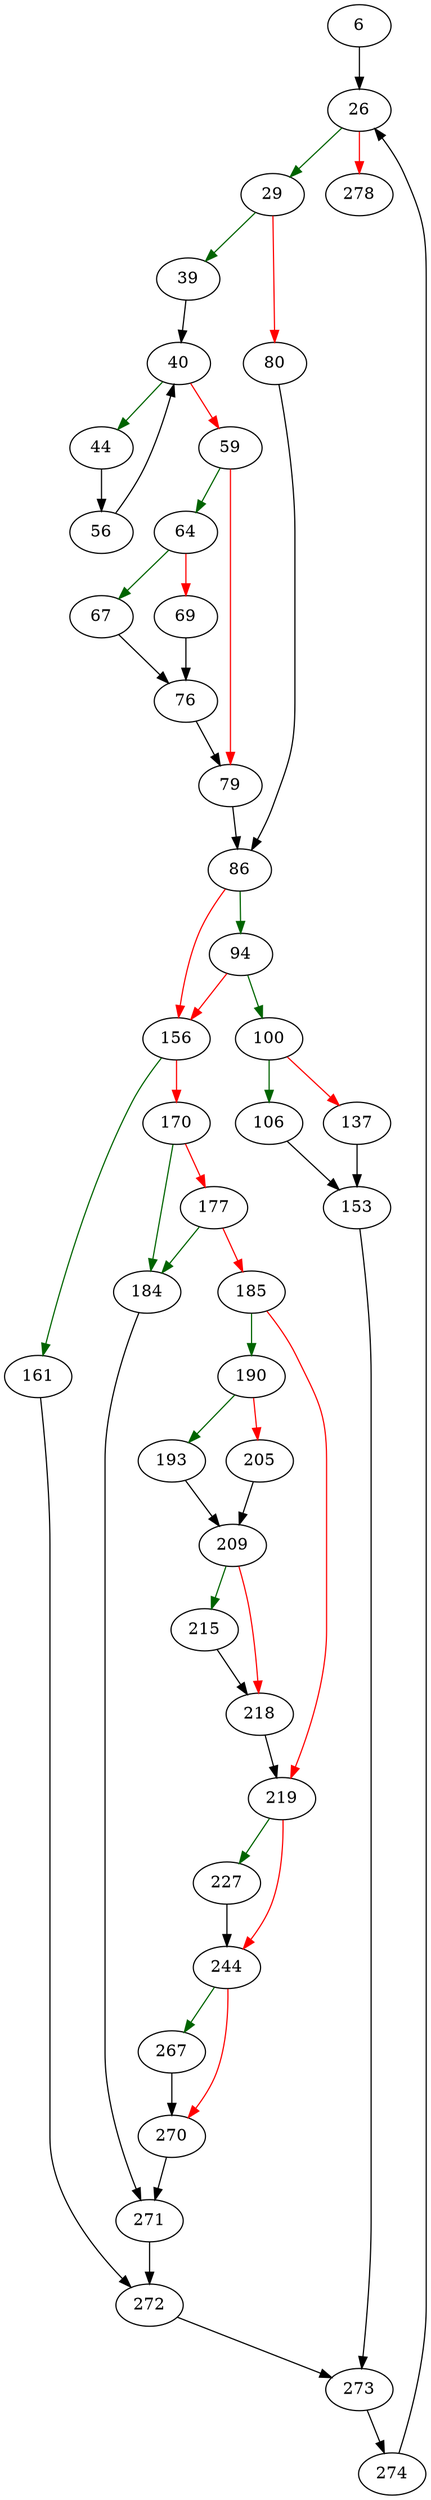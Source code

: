strict digraph "windowAggStep" {
	// Node definitions.
	6 [entry=true];
	26;
	29;
	278;
	39;
	80;
	40;
	44;
	59;
	56;
	64;
	79;
	67;
	69;
	76;
	86;
	94;
	156;
	100;
	106;
	137;
	153;
	273;
	161;
	170;
	272;
	184;
	177;
	185;
	271;
	190;
	219;
	193;
	205;
	209;
	215;
	218;
	227;
	244;
	267;
	270;
	274;

	// Edge definitions.
	6 -> 26;
	26 -> 29 [
		color=darkgreen
		cond=true
	];
	26 -> 278 [
		color=red
		cond=false
	];
	29 -> 39 [
		color=darkgreen
		cond=true
	];
	29 -> 80 [
		color=red
		cond=false
	];
	39 -> 40;
	80 -> 86;
	40 -> 44 [
		color=darkgreen
		cond=true
	];
	40 -> 59 [
		color=red
		cond=false
	];
	44 -> 56;
	59 -> 64 [
		color=darkgreen
		cond=true
	];
	59 -> 79 [
		color=red
		cond=false
	];
	56 -> 40;
	64 -> 67 [
		color=darkgreen
		cond=true
	];
	64 -> 69 [
		color=red
		cond=false
	];
	79 -> 86;
	67 -> 76;
	69 -> 76;
	76 -> 79;
	86 -> 94 [
		color=darkgreen
		cond=true
	];
	86 -> 156 [
		color=red
		cond=false
	];
	94 -> 156 [
		color=red
		cond=false
	];
	94 -> 100 [
		color=darkgreen
		cond=true
	];
	156 -> 161 [
		color=darkgreen
		cond=true
	];
	156 -> 170 [
		color=red
		cond=false
	];
	100 -> 106 [
		color=darkgreen
		cond=true
	];
	100 -> 137 [
		color=red
		cond=false
	];
	106 -> 153;
	137 -> 153;
	153 -> 273;
	273 -> 274;
	161 -> 272;
	170 -> 184 [
		color=darkgreen
		cond=true
	];
	170 -> 177 [
		color=red
		cond=false
	];
	272 -> 273;
	184 -> 271;
	177 -> 184 [
		color=darkgreen
		cond=true
	];
	177 -> 185 [
		color=red
		cond=false
	];
	185 -> 190 [
		color=darkgreen
		cond=true
	];
	185 -> 219 [
		color=red
		cond=false
	];
	271 -> 272;
	190 -> 193 [
		color=darkgreen
		cond=true
	];
	190 -> 205 [
		color=red
		cond=false
	];
	219 -> 227 [
		color=darkgreen
		cond=true
	];
	219 -> 244 [
		color=red
		cond=false
	];
	193 -> 209;
	205 -> 209;
	209 -> 215 [
		color=darkgreen
		cond=true
	];
	209 -> 218 [
		color=red
		cond=false
	];
	215 -> 218;
	218 -> 219;
	227 -> 244;
	244 -> 267 [
		color=darkgreen
		cond=true
	];
	244 -> 270 [
		color=red
		cond=false
	];
	267 -> 270;
	270 -> 271;
	274 -> 26;
}